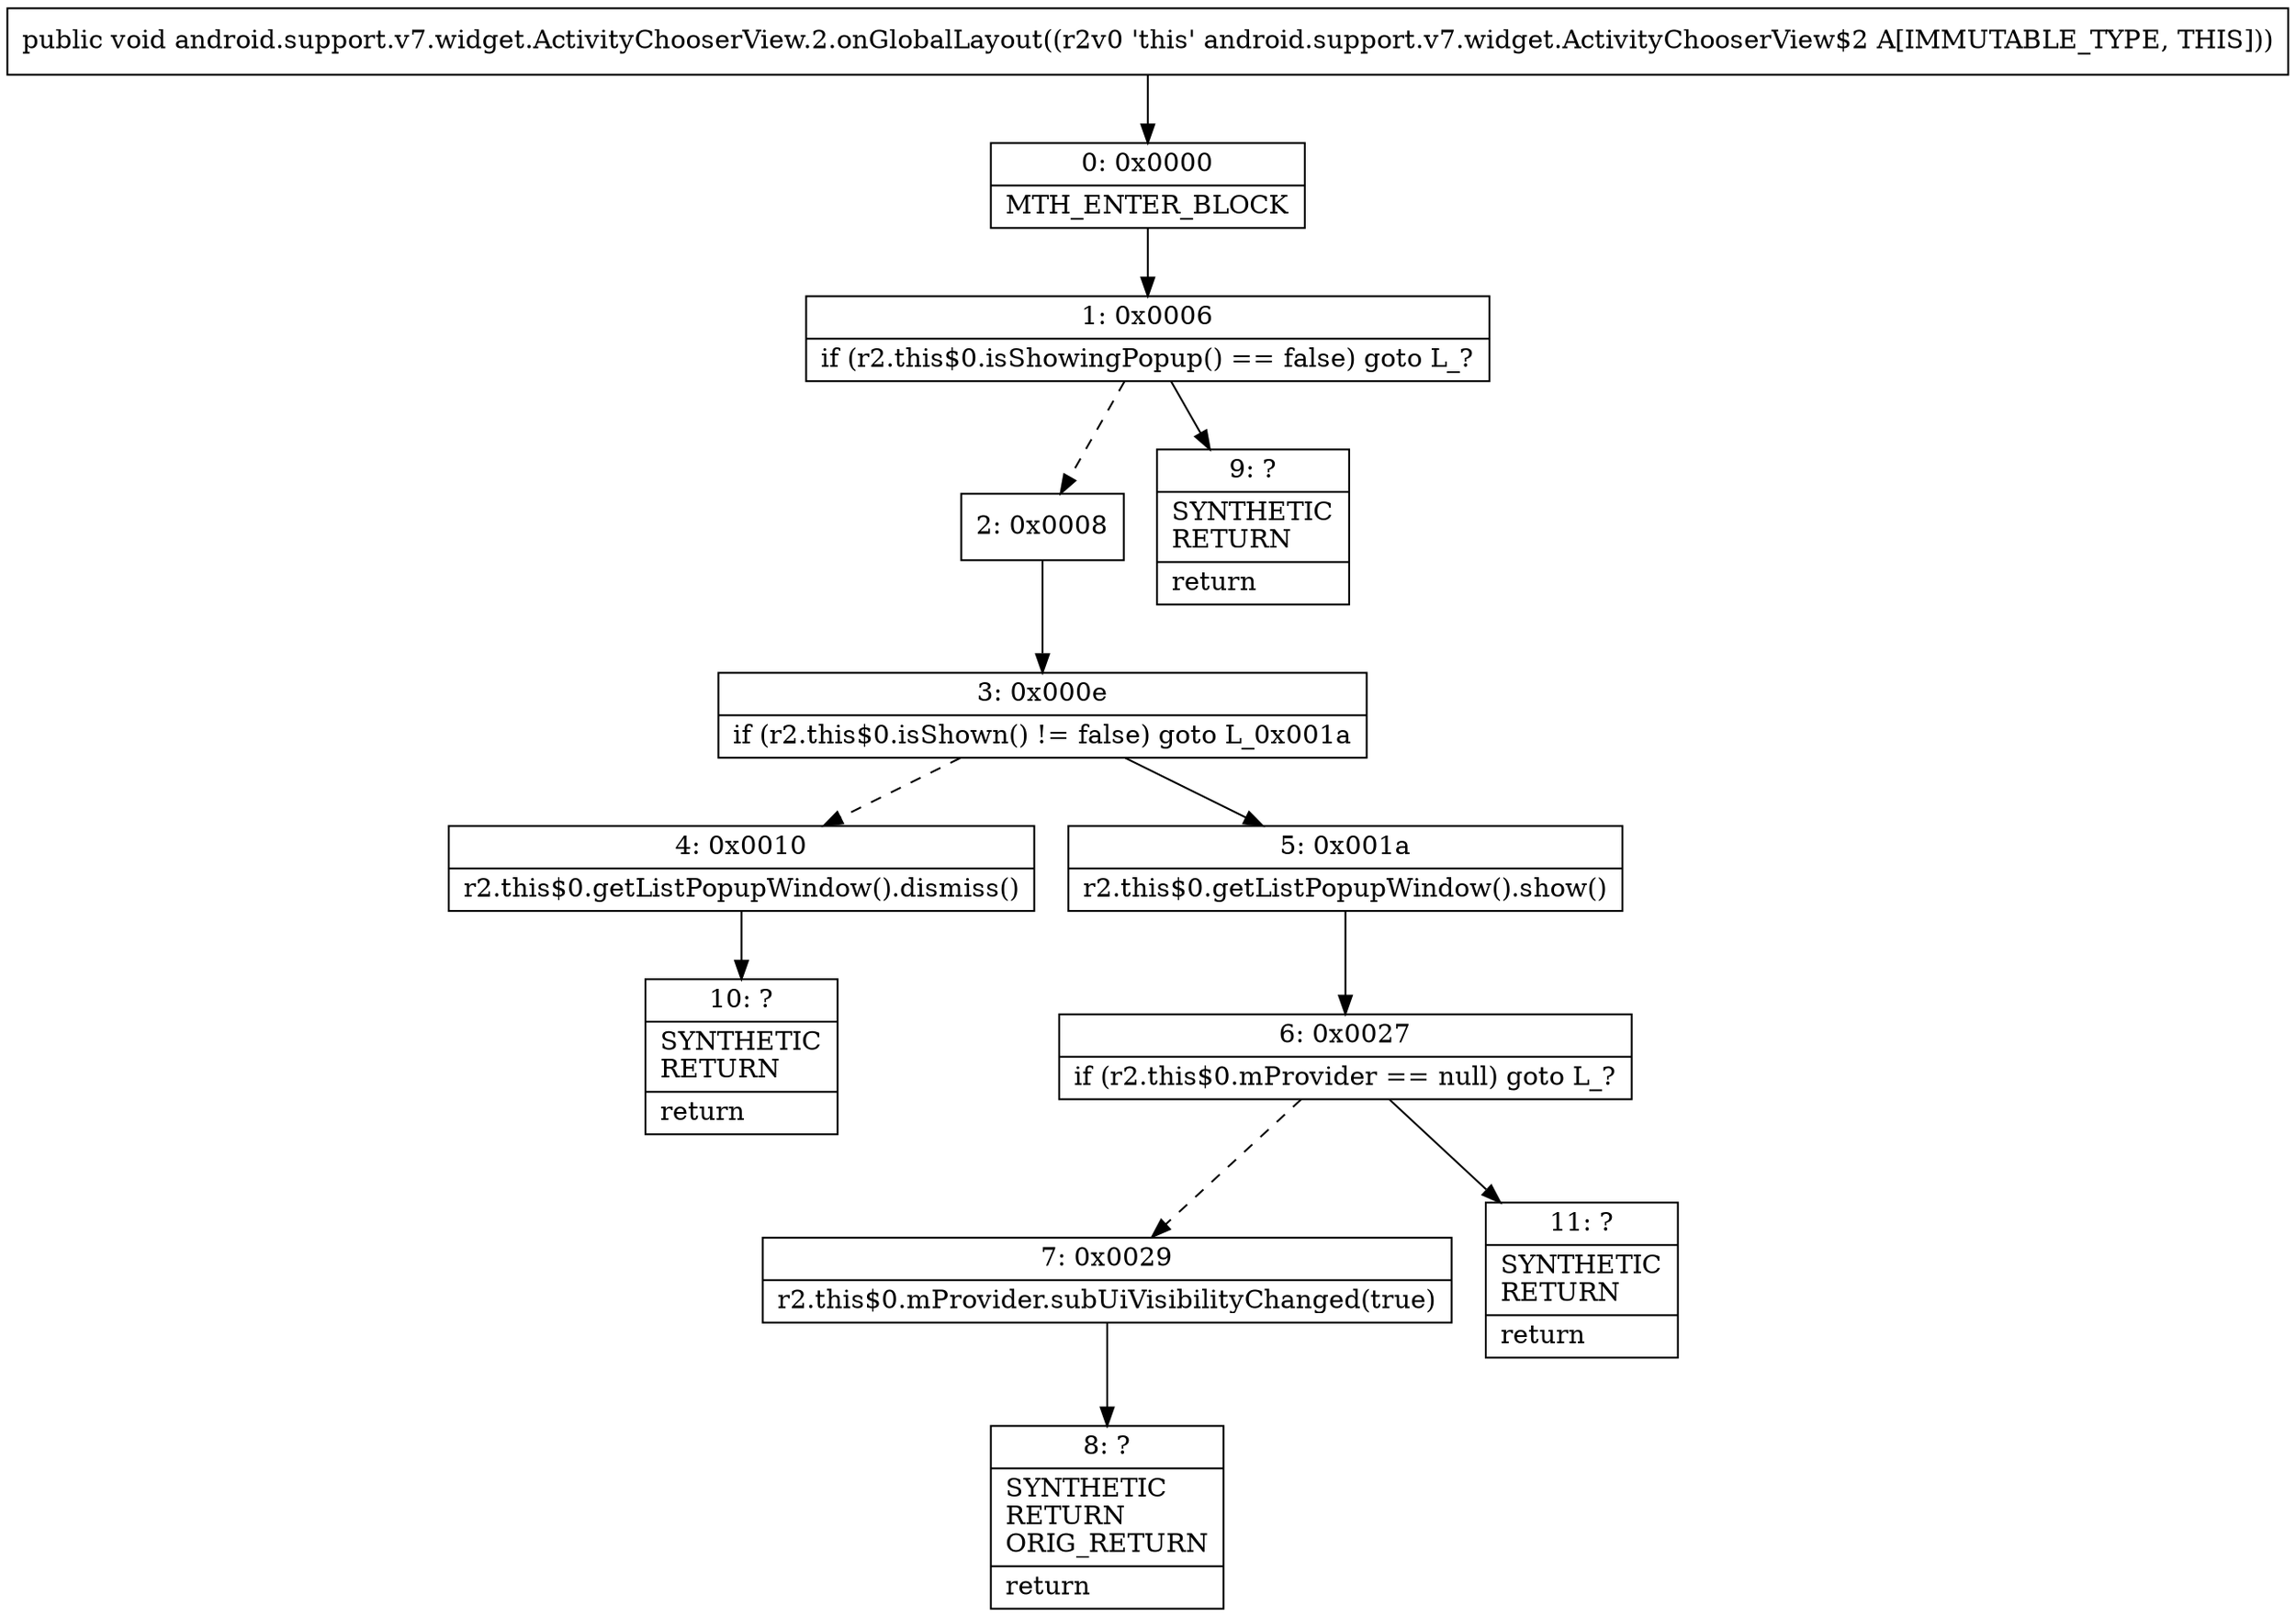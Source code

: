 digraph "CFG forandroid.support.v7.widget.ActivityChooserView.2.onGlobalLayout()V" {
Node_0 [shape=record,label="{0\:\ 0x0000|MTH_ENTER_BLOCK\l}"];
Node_1 [shape=record,label="{1\:\ 0x0006|if (r2.this$0.isShowingPopup() == false) goto L_?\l}"];
Node_2 [shape=record,label="{2\:\ 0x0008}"];
Node_3 [shape=record,label="{3\:\ 0x000e|if (r2.this$0.isShown() != false) goto L_0x001a\l}"];
Node_4 [shape=record,label="{4\:\ 0x0010|r2.this$0.getListPopupWindow().dismiss()\l}"];
Node_5 [shape=record,label="{5\:\ 0x001a|r2.this$0.getListPopupWindow().show()\l}"];
Node_6 [shape=record,label="{6\:\ 0x0027|if (r2.this$0.mProvider == null) goto L_?\l}"];
Node_7 [shape=record,label="{7\:\ 0x0029|r2.this$0.mProvider.subUiVisibilityChanged(true)\l}"];
Node_8 [shape=record,label="{8\:\ ?|SYNTHETIC\lRETURN\lORIG_RETURN\l|return\l}"];
Node_9 [shape=record,label="{9\:\ ?|SYNTHETIC\lRETURN\l|return\l}"];
Node_10 [shape=record,label="{10\:\ ?|SYNTHETIC\lRETURN\l|return\l}"];
Node_11 [shape=record,label="{11\:\ ?|SYNTHETIC\lRETURN\l|return\l}"];
MethodNode[shape=record,label="{public void android.support.v7.widget.ActivityChooserView.2.onGlobalLayout((r2v0 'this' android.support.v7.widget.ActivityChooserView$2 A[IMMUTABLE_TYPE, THIS])) }"];
MethodNode -> Node_0;
Node_0 -> Node_1;
Node_1 -> Node_2[style=dashed];
Node_1 -> Node_9;
Node_2 -> Node_3;
Node_3 -> Node_4[style=dashed];
Node_3 -> Node_5;
Node_4 -> Node_10;
Node_5 -> Node_6;
Node_6 -> Node_7[style=dashed];
Node_6 -> Node_11;
Node_7 -> Node_8;
}

